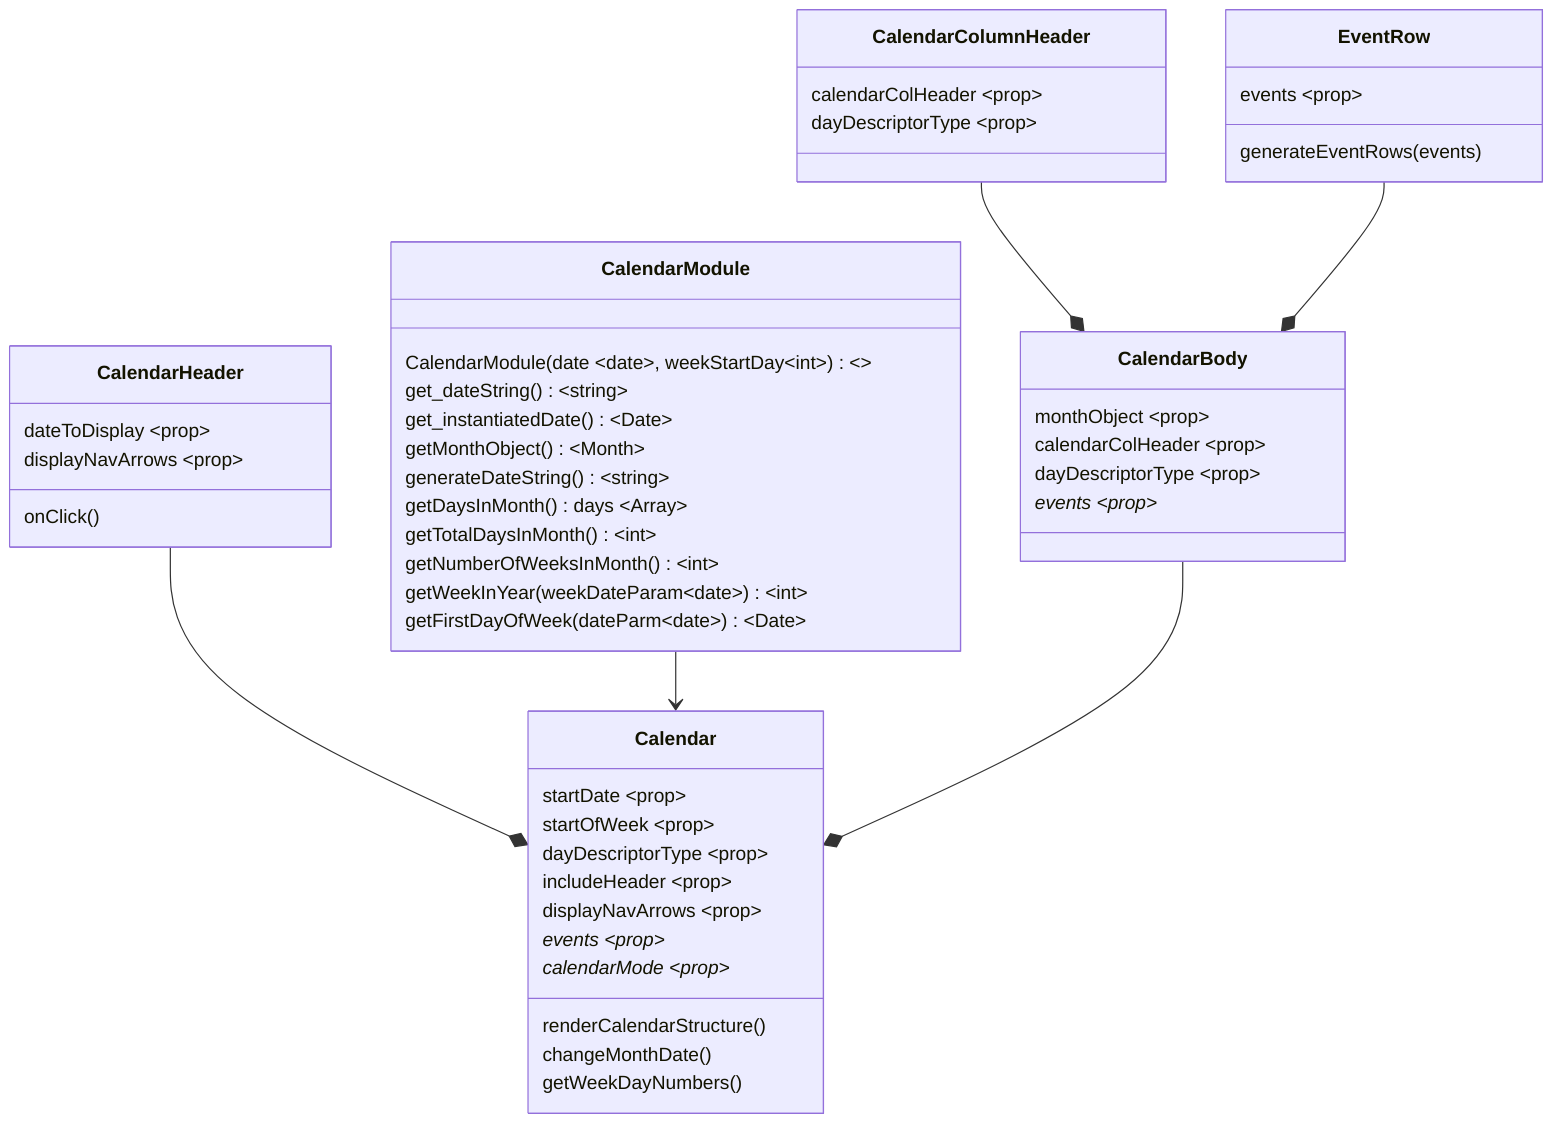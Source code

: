 classDiagram
CalendarHeader --* Calendar
CalendarModule --> Calendar
CalendarColumnHeader --* CalendarBody
CalendarBody --* Calendar
EventRow --* CalendarBody

class CalendarModule{
CalendarModule(date ~date~, weekStartDay~int~)<<Constructor>>
get_dateString() ~string~
get_instantiatedDate() ~Date~
getMonthObject() ~Month~
generateDateString() ~string~
getDaysInMonth() days ~Array~
getTotalDaysInMonth() ~int~
getNumberOfWeeksInMonth() ~int~
getWeekInYear(weekDateParam~date~) ~int~
getFirstDayOfWeek(dateParm~date~) ~Date~
}

class CalendarColumnHeader{
calendarColHeader ~prop~
dayDescriptorType ~prop~
}

class CalendarBody{
monthObject ~prop~
calendarColHeader ~prop~
dayDescriptorType ~prop~
events ~prop~*
 }

class EventRow{
events ~prop~
generateEventRows(events)

}


class CalendarHeader{
dateToDisplay ~prop~
displayNavArrows ~prop~
onClick()
}


class Calendar{
startDate ~prop~
startOfWeek ~prop~
dayDescriptorType ~prop~
includeHeader ~prop~
displayNavArrows ~prop~
events ~prop~*
calendarMode ~prop~*

renderCalendarStructure()
changeMonthDate()
getWeekDayNumbers()
}